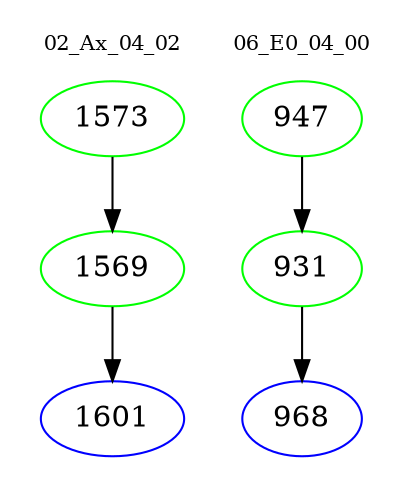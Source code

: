 digraph{
subgraph cluster_0 {
color = white
label = "02_Ax_04_02";
fontsize=10;
T0_1573 [label="1573", color="green"]
T0_1573 -> T0_1569 [color="black"]
T0_1569 [label="1569", color="green"]
T0_1569 -> T0_1601 [color="black"]
T0_1601 [label="1601", color="blue"]
}
subgraph cluster_1 {
color = white
label = "06_E0_04_00";
fontsize=10;
T1_947 [label="947", color="green"]
T1_947 -> T1_931 [color="black"]
T1_931 [label="931", color="green"]
T1_931 -> T1_968 [color="black"]
T1_968 [label="968", color="blue"]
}
}

